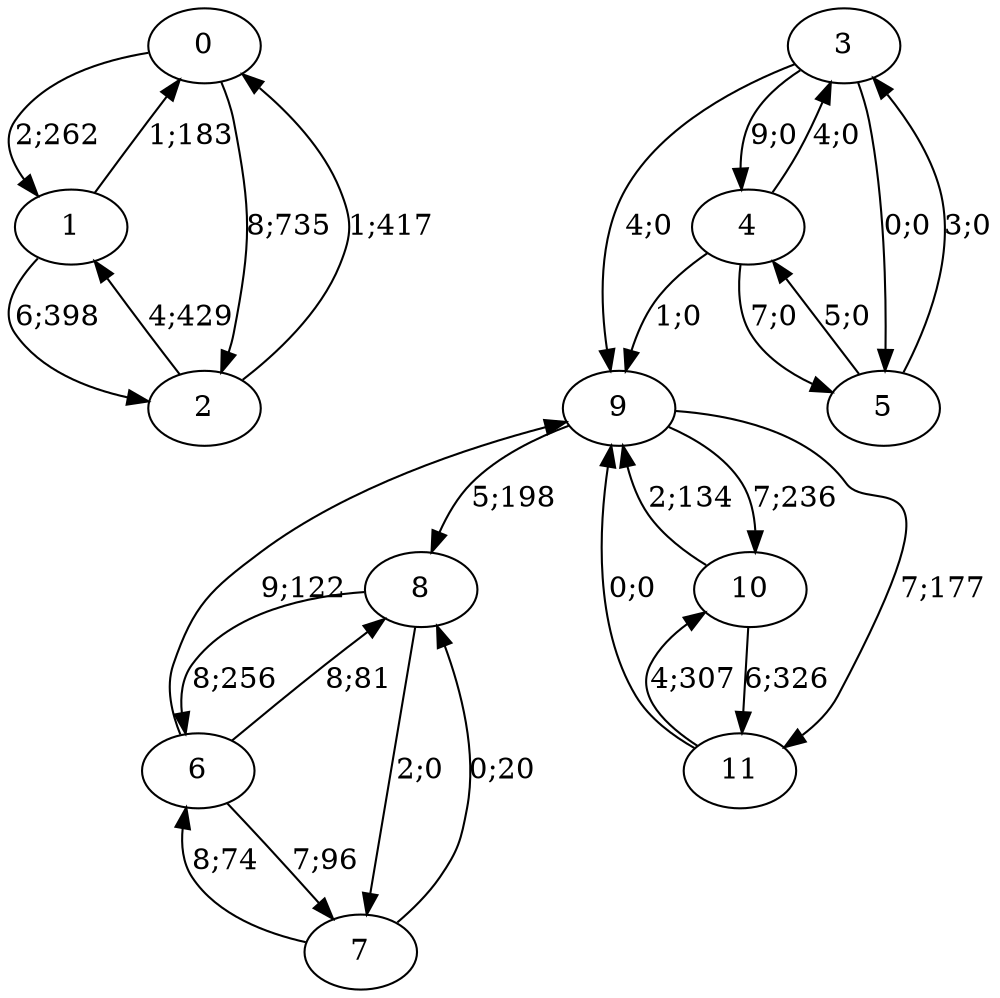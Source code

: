 digraph graph6186 {


0 -> 1 [color=black,label="2;262"]
0 -> 2 [color=black,label="8;735"]


1 -> 0 [color=black,label="1;183"]
1 -> 2 [color=black,label="6;398"]


2 -> 0 [color=black,label="1;417"]
2 -> 1 [color=black,label="4;429"]


























3 -> 9 [color=black,label="4;0"]
3 -> 4 [color=black,label="9;0"]
3 -> 5 [color=black,label="0;0"]


4 -> 9 [color=black,label="1;0"]
4 -> 3 [color=black,label="4;0"]
4 -> 5 [color=black,label="7;0"]


5 -> 3 [color=black,label="3;0"]
5 -> 4 [color=black,label="5;0"]
































9 -> 8 [color=black,label="5;198"]
9 -> 10 [color=black,label="7;236"]
9 -> 11 [color=black,label="7;177"]


10 -> 9 [color=black,label="2;134"]
10 -> 11 [color=black,label="6;326"]


11 -> 9 [color=black,label="0;0"]
11 -> 10 [color=black,label="4;307"]














6 -> 9 [color=black,label="9;122"]
6 -> 7 [color=black,label="7;96"]
6 -> 8 [color=black,label="8;81"]


7 -> 6 [color=black,label="8;74"]
7 -> 8 [color=black,label="0;20"]


8 -> 6 [color=black,label="8;256"]
8 -> 7 [color=black,label="2;0"]







}
